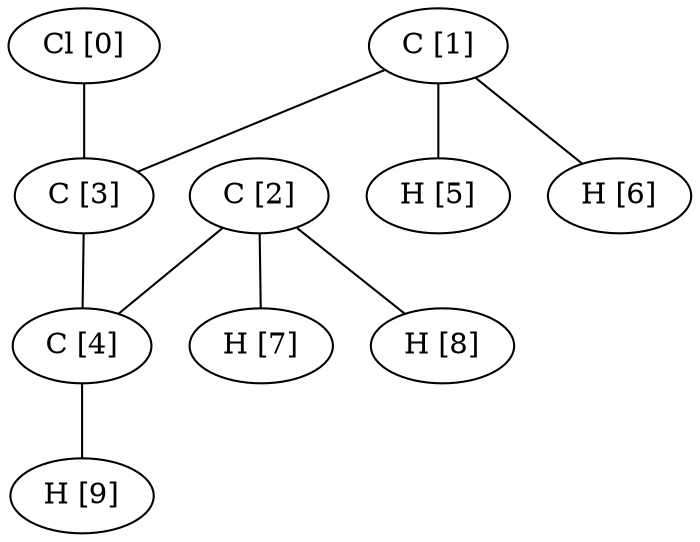 graph G {
0[label="Cl [0]"];
1[label="C [1]"];
2[label="C [2]"];
3[label="C [3]"];
4[label="C [4]"];
5[label="H [5]"];
6[label="H [6]"];
7[label="H [7]"];
8[label="H [8]"];
9[label="H [9]"];
0--3 ;
1--3 ;
1--5 ;
1--6 ;
2--4 ;
2--7 ;
2--8 ;
3--4 ;
4--9 ;
}
